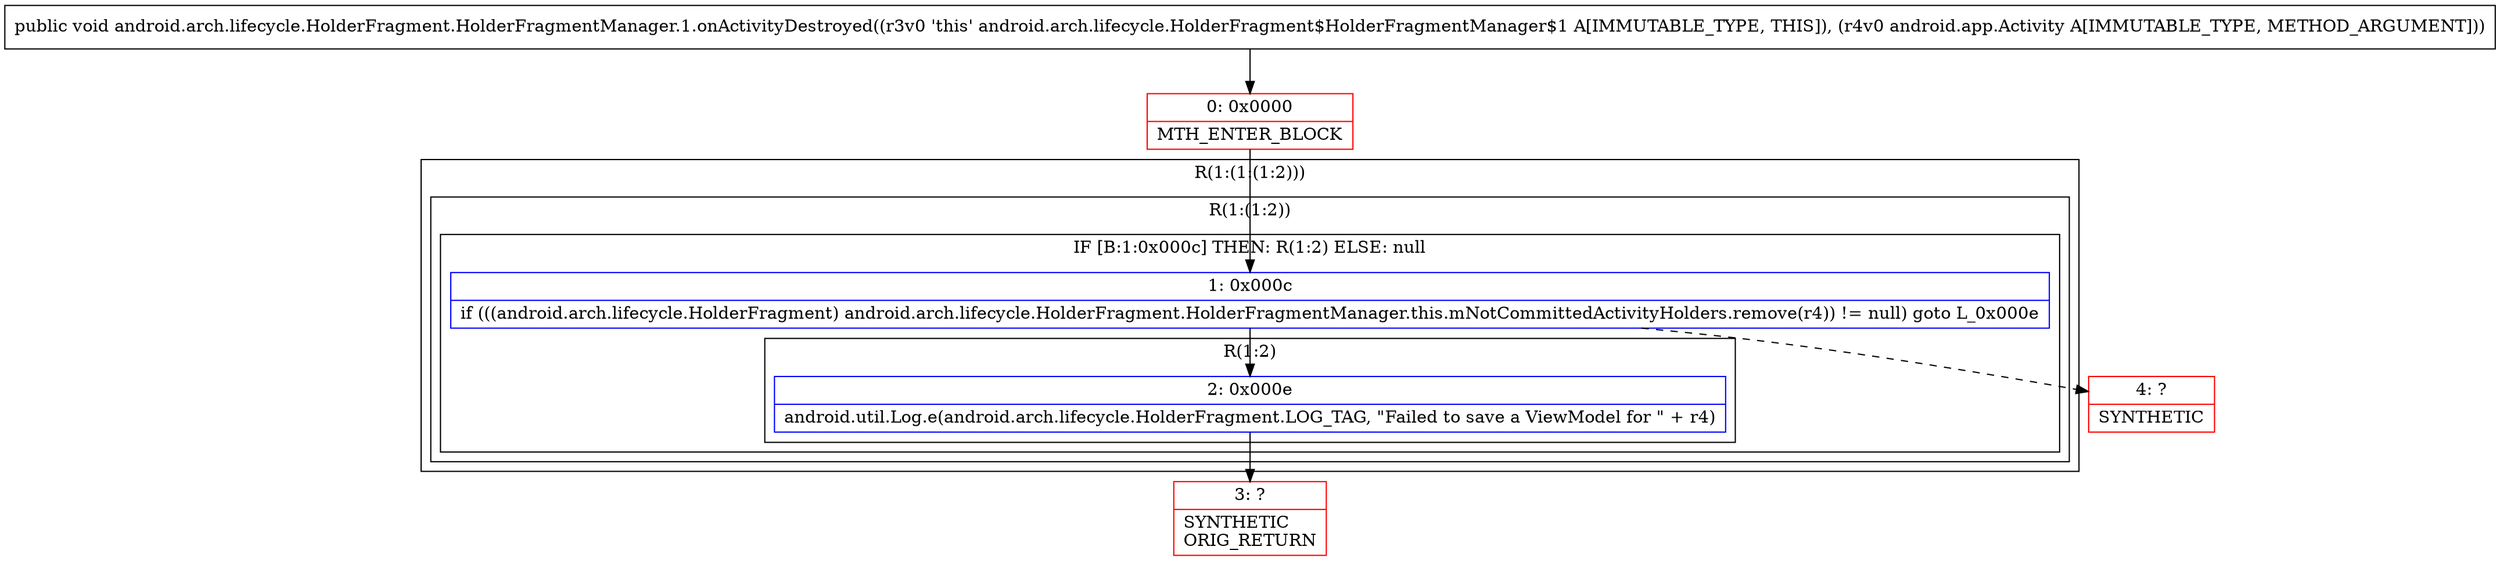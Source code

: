 digraph "CFG forandroid.arch.lifecycle.HolderFragment.HolderFragmentManager.1.onActivityDestroyed(Landroid\/app\/Activity;)V" {
subgraph cluster_Region_24390243 {
label = "R(1:(1:(1:2)))";
node [shape=record,color=blue];
subgraph cluster_Region_1186906072 {
label = "R(1:(1:2))";
node [shape=record,color=blue];
subgraph cluster_IfRegion_2050944620 {
label = "IF [B:1:0x000c] THEN: R(1:2) ELSE: null";
node [shape=record,color=blue];
Node_1 [shape=record,label="{1\:\ 0x000c|if (((android.arch.lifecycle.HolderFragment) android.arch.lifecycle.HolderFragment.HolderFragmentManager.this.mNotCommittedActivityHolders.remove(r4)) != null) goto L_0x000e\l}"];
subgraph cluster_Region_134748966 {
label = "R(1:2)";
node [shape=record,color=blue];
Node_2 [shape=record,label="{2\:\ 0x000e|android.util.Log.e(android.arch.lifecycle.HolderFragment.LOG_TAG, \"Failed to save a ViewModel for \" + r4)\l}"];
}
}
}
}
Node_0 [shape=record,color=red,label="{0\:\ 0x0000|MTH_ENTER_BLOCK\l}"];
Node_3 [shape=record,color=red,label="{3\:\ ?|SYNTHETIC\lORIG_RETURN\l}"];
Node_4 [shape=record,color=red,label="{4\:\ ?|SYNTHETIC\l}"];
MethodNode[shape=record,label="{public void android.arch.lifecycle.HolderFragment.HolderFragmentManager.1.onActivityDestroyed((r3v0 'this' android.arch.lifecycle.HolderFragment$HolderFragmentManager$1 A[IMMUTABLE_TYPE, THIS]), (r4v0 android.app.Activity A[IMMUTABLE_TYPE, METHOD_ARGUMENT])) }"];
MethodNode -> Node_0;
Node_1 -> Node_2;
Node_1 -> Node_4[style=dashed];
Node_2 -> Node_3;
Node_0 -> Node_1;
}

